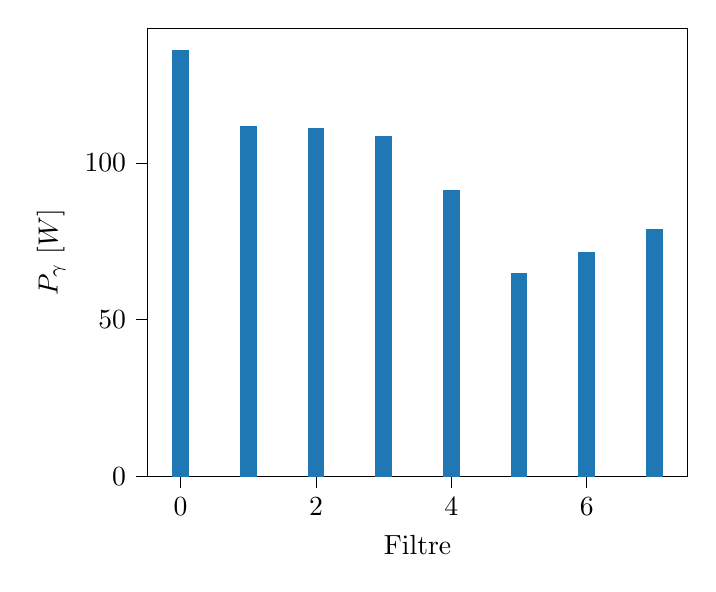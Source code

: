 % This file was created with tikzplotlib v0.10.1.
\begin{tikzpicture}

\definecolor{darkgray176}{RGB}{176,176,176}
\definecolor{steelblue31119180}{RGB}{31,119,180}

\begin{axis}[
tick align=outside,
tick pos=left,
x grid style={darkgray176},
xlabel={Filtre},
xmin=-0.487, xmax=7.487,
xtick style={color=black},
y grid style={darkgray176},
ylabel={\(\displaystyle P_{\gamma}\) [\(\displaystyle W\)]},
ymin=0, ymax=142.905,
ytick style={color=black}
]
\draw[draw=none,fill=steelblue31119180] (axis cs:-0.125,0) rectangle (axis cs:0.125,136.1);
\draw[draw=none,fill=steelblue31119180] (axis cs:0.875,0) rectangle (axis cs:1.125,111.7);
\draw[draw=none,fill=steelblue31119180] (axis cs:1.875,0) rectangle (axis cs:2.125,111);
\draw[draw=none,fill=steelblue31119180] (axis cs:2.875,0) rectangle (axis cs:3.125,108.4);
\draw[draw=none,fill=steelblue31119180] (axis cs:3.875,0) rectangle (axis cs:4.125,91.2);
\draw[draw=none,fill=steelblue31119180] (axis cs:4.875,0) rectangle (axis cs:5.125,64.8);
\draw[draw=none,fill=steelblue31119180] (axis cs:5.875,0) rectangle (axis cs:6.125,71.5);
\draw[draw=none,fill=steelblue31119180] (axis cs:6.875,0) rectangle (axis cs:7.125,79);
\end{axis}

\end{tikzpicture}
